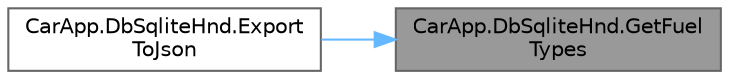 digraph "CarApp.DbSqliteHnd.GetFuelTypes"
{
 // LATEX_PDF_SIZE
  bgcolor="transparent";
  edge [fontname=Helvetica,fontsize=10,labelfontname=Helvetica,labelfontsize=10];
  node [fontname=Helvetica,fontsize=10,shape=box,height=0.2,width=0.4];
  rankdir="RL";
  Node1 [id="Node000001",label="CarApp.DbSqliteHnd.GetFuel\lTypes",height=0.2,width=0.4,color="gray40", fillcolor="grey60", style="filled", fontcolor="black",tooltip="Gets the list of fuel types from the database."];
  Node1 -> Node2 [id="edge1_Node000001_Node000002",dir="back",color="steelblue1",style="solid",tooltip=" "];
  Node2 [id="Node000002",label="CarApp.DbSqliteHnd.Export\lToJson",height=0.2,width=0.4,color="grey40", fillcolor="white", style="filled",URL="$class_car_app_1_1_db_sqlite_hnd.html#a50b583ab662ba428647b5a9b1fafc922",tooltip="Exports the data from the database to a JSON file."];
}
